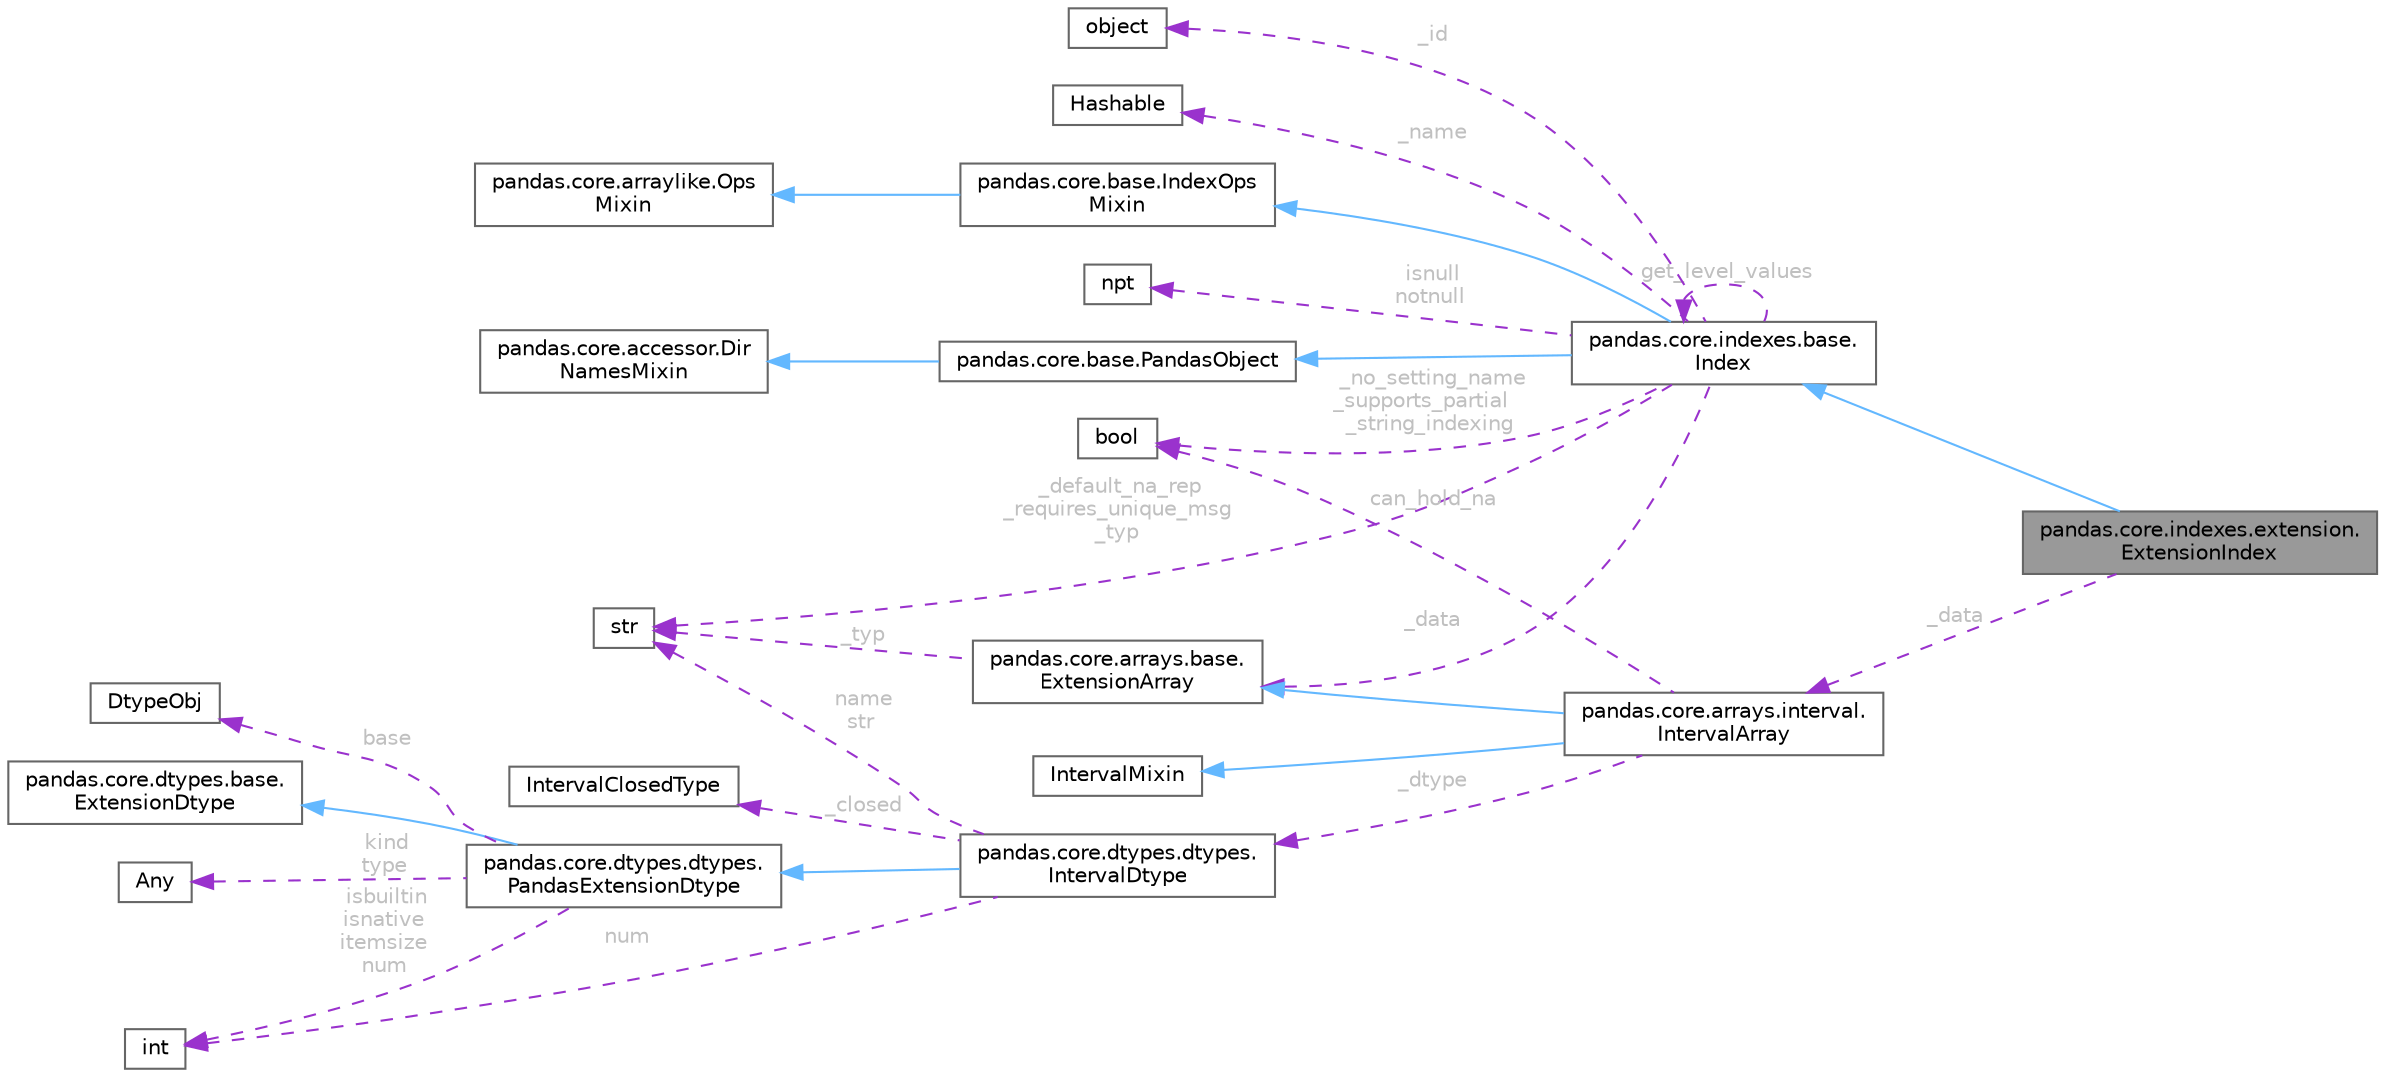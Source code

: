 digraph "pandas.core.indexes.extension.ExtensionIndex"
{
 // LATEX_PDF_SIZE
  bgcolor="transparent";
  edge [fontname=Helvetica,fontsize=10,labelfontname=Helvetica,labelfontsize=10];
  node [fontname=Helvetica,fontsize=10,shape=box,height=0.2,width=0.4];
  rankdir="LR";
  Node1 [id="Node000001",label="pandas.core.indexes.extension.\lExtensionIndex",height=0.2,width=0.4,color="gray40", fillcolor="grey60", style="filled", fontcolor="black",tooltip=" "];
  Node2 -> Node1 [id="edge27_Node000001_Node000002",dir="back",color="steelblue1",style="solid",tooltip=" "];
  Node2 [id="Node000002",label="pandas.core.indexes.base.\lIndex",height=0.2,width=0.4,color="gray40", fillcolor="white", style="filled",URL="$classpandas_1_1core_1_1indexes_1_1base_1_1Index.html",tooltip=" "];
  Node3 -> Node2 [id="edge28_Node000002_Node000003",dir="back",color="steelblue1",style="solid",tooltip=" "];
  Node3 [id="Node000003",label="pandas.core.base.IndexOps\lMixin",height=0.2,width=0.4,color="gray40", fillcolor="white", style="filled",URL="$classpandas_1_1core_1_1base_1_1IndexOpsMixin.html",tooltip=" "];
  Node4 -> Node3 [id="edge29_Node000003_Node000004",dir="back",color="steelblue1",style="solid",tooltip=" "];
  Node4 [id="Node000004",label="pandas.core.arraylike.Ops\lMixin",height=0.2,width=0.4,color="gray40", fillcolor="white", style="filled",URL="$classpandas_1_1core_1_1arraylike_1_1OpsMixin.html",tooltip=" "];
  Node5 -> Node2 [id="edge30_Node000002_Node000005",dir="back",color="steelblue1",style="solid",tooltip=" "];
  Node5 [id="Node000005",label="pandas.core.base.PandasObject",height=0.2,width=0.4,color="gray40", fillcolor="white", style="filled",URL="$classpandas_1_1core_1_1base_1_1PandasObject.html",tooltip=" "];
  Node6 -> Node5 [id="edge31_Node000005_Node000006",dir="back",color="steelblue1",style="solid",tooltip=" "];
  Node6 [id="Node000006",label="pandas.core.accessor.Dir\lNamesMixin",height=0.2,width=0.4,color="gray40", fillcolor="white", style="filled",URL="$classpandas_1_1core_1_1accessor_1_1DirNamesMixin.html",tooltip=" "];
  Node7 -> Node2 [id="edge32_Node000002_Node000007",dir="back",color="darkorchid3",style="dashed",tooltip=" ",label=" _default_na_rep\n_requires_unique_msg\n_typ",fontcolor="grey" ];
  Node7 [id="Node000007",label="str",height=0.2,width=0.4,color="gray40", fillcolor="white", style="filled",tooltip=" "];
  Node8 -> Node2 [id="edge33_Node000002_Node000008",dir="back",color="darkorchid3",style="dashed",tooltip=" ",label=" _data",fontcolor="grey" ];
  Node8 [id="Node000008",label="pandas.core.arrays.base.\lExtensionArray",height=0.2,width=0.4,color="gray40", fillcolor="white", style="filled",URL="$classpandas_1_1core_1_1arrays_1_1base_1_1ExtensionArray.html",tooltip=" "];
  Node7 -> Node8 [id="edge34_Node000008_Node000007",dir="back",color="darkorchid3",style="dashed",tooltip=" ",label=" _typ",fontcolor="grey" ];
  Node9 -> Node2 [id="edge35_Node000002_Node000009",dir="back",color="darkorchid3",style="dashed",tooltip=" ",label=" _id",fontcolor="grey" ];
  Node9 [id="Node000009",label="object",height=0.2,width=0.4,color="gray40", fillcolor="white", style="filled",tooltip=" "];
  Node10 -> Node2 [id="edge36_Node000002_Node000010",dir="back",color="darkorchid3",style="dashed",tooltip=" ",label=" _name",fontcolor="grey" ];
  Node10 [id="Node000010",label="Hashable",height=0.2,width=0.4,color="gray40", fillcolor="white", style="filled",tooltip=" "];
  Node11 -> Node2 [id="edge37_Node000002_Node000011",dir="back",color="darkorchid3",style="dashed",tooltip=" ",label=" _no_setting_name\n_supports_partial\l_string_indexing",fontcolor="grey" ];
  Node11 [id="Node000011",label="bool",height=0.2,width=0.4,color="gray40", fillcolor="white", style="filled",tooltip=" "];
  Node2 -> Node2 [id="edge38_Node000002_Node000002",dir="back",color="darkorchid3",style="dashed",tooltip=" ",label=" get_level_values",fontcolor="grey" ];
  Node12 -> Node2 [id="edge39_Node000002_Node000012",dir="back",color="darkorchid3",style="dashed",tooltip=" ",label=" isnull\nnotnull",fontcolor="grey" ];
  Node12 [id="Node000012",label="npt",height=0.2,width=0.4,color="gray40", fillcolor="white", style="filled",tooltip=" "];
  Node13 -> Node1 [id="edge40_Node000001_Node000013",dir="back",color="darkorchid3",style="dashed",tooltip=" ",label=" _data",fontcolor="grey" ];
  Node13 [id="Node000013",label="pandas.core.arrays.interval.\lIntervalArray",height=0.2,width=0.4,color="gray40", fillcolor="white", style="filled",URL="$classpandas_1_1core_1_1arrays_1_1interval_1_1IntervalArray.html",tooltip=" "];
  Node14 -> Node13 [id="edge41_Node000013_Node000014",dir="back",color="steelblue1",style="solid",tooltip=" "];
  Node14 [id="Node000014",label="IntervalMixin",height=0.2,width=0.4,color="gray40", fillcolor="white", style="filled",tooltip=" "];
  Node8 -> Node13 [id="edge42_Node000013_Node000008",dir="back",color="steelblue1",style="solid",tooltip=" "];
  Node11 -> Node13 [id="edge43_Node000013_Node000011",dir="back",color="darkorchid3",style="dashed",tooltip=" ",label=" can_hold_na",fontcolor="grey" ];
  Node15 -> Node13 [id="edge44_Node000013_Node000015",dir="back",color="darkorchid3",style="dashed",tooltip=" ",label=" _dtype",fontcolor="grey" ];
  Node15 [id="Node000015",label="pandas.core.dtypes.dtypes.\lIntervalDtype",height=0.2,width=0.4,color="gray40", fillcolor="white", style="filled",URL="$classpandas_1_1core_1_1dtypes_1_1dtypes_1_1IntervalDtype.html",tooltip=" "];
  Node16 -> Node15 [id="edge45_Node000015_Node000016",dir="back",color="steelblue1",style="solid",tooltip=" "];
  Node16 [id="Node000016",label="pandas.core.dtypes.dtypes.\lPandasExtensionDtype",height=0.2,width=0.4,color="gray40", fillcolor="white", style="filled",URL="$classpandas_1_1core_1_1dtypes_1_1dtypes_1_1PandasExtensionDtype.html",tooltip=" "];
  Node17 -> Node16 [id="edge46_Node000016_Node000017",dir="back",color="steelblue1",style="solid",tooltip=" "];
  Node17 [id="Node000017",label="pandas.core.dtypes.base.\lExtensionDtype",height=0.2,width=0.4,color="gray40", fillcolor="white", style="filled",URL="$classpandas_1_1core_1_1dtypes_1_1base_1_1ExtensionDtype.html",tooltip=" "];
  Node18 -> Node16 [id="edge47_Node000016_Node000018",dir="back",color="darkorchid3",style="dashed",tooltip=" ",label=" kind\ntype",fontcolor="grey" ];
  Node18 [id="Node000018",label="Any",height=0.2,width=0.4,color="gray40", fillcolor="white", style="filled",tooltip=" "];
  Node19 -> Node16 [id="edge48_Node000016_Node000019",dir="back",color="darkorchid3",style="dashed",tooltip=" ",label=" isbuiltin\nisnative\nitemsize\nnum",fontcolor="grey" ];
  Node19 [id="Node000019",label="int",height=0.2,width=0.4,color="gray40", fillcolor="white", style="filled",tooltip=" "];
  Node20 -> Node16 [id="edge49_Node000016_Node000020",dir="back",color="darkorchid3",style="dashed",tooltip=" ",label=" base",fontcolor="grey" ];
  Node20 [id="Node000020",label="DtypeObj",height=0.2,width=0.4,color="gray40", fillcolor="white", style="filled",tooltip=" "];
  Node7 -> Node15 [id="edge50_Node000015_Node000007",dir="back",color="darkorchid3",style="dashed",tooltip=" ",label=" name\nstr",fontcolor="grey" ];
  Node19 -> Node15 [id="edge51_Node000015_Node000019",dir="back",color="darkorchid3",style="dashed",tooltip=" ",label=" num",fontcolor="grey" ];
  Node21 -> Node15 [id="edge52_Node000015_Node000021",dir="back",color="darkorchid3",style="dashed",tooltip=" ",label=" _closed",fontcolor="grey" ];
  Node21 [id="Node000021",label="IntervalClosedType",height=0.2,width=0.4,color="gray40", fillcolor="white", style="filled",tooltip=" "];
}
